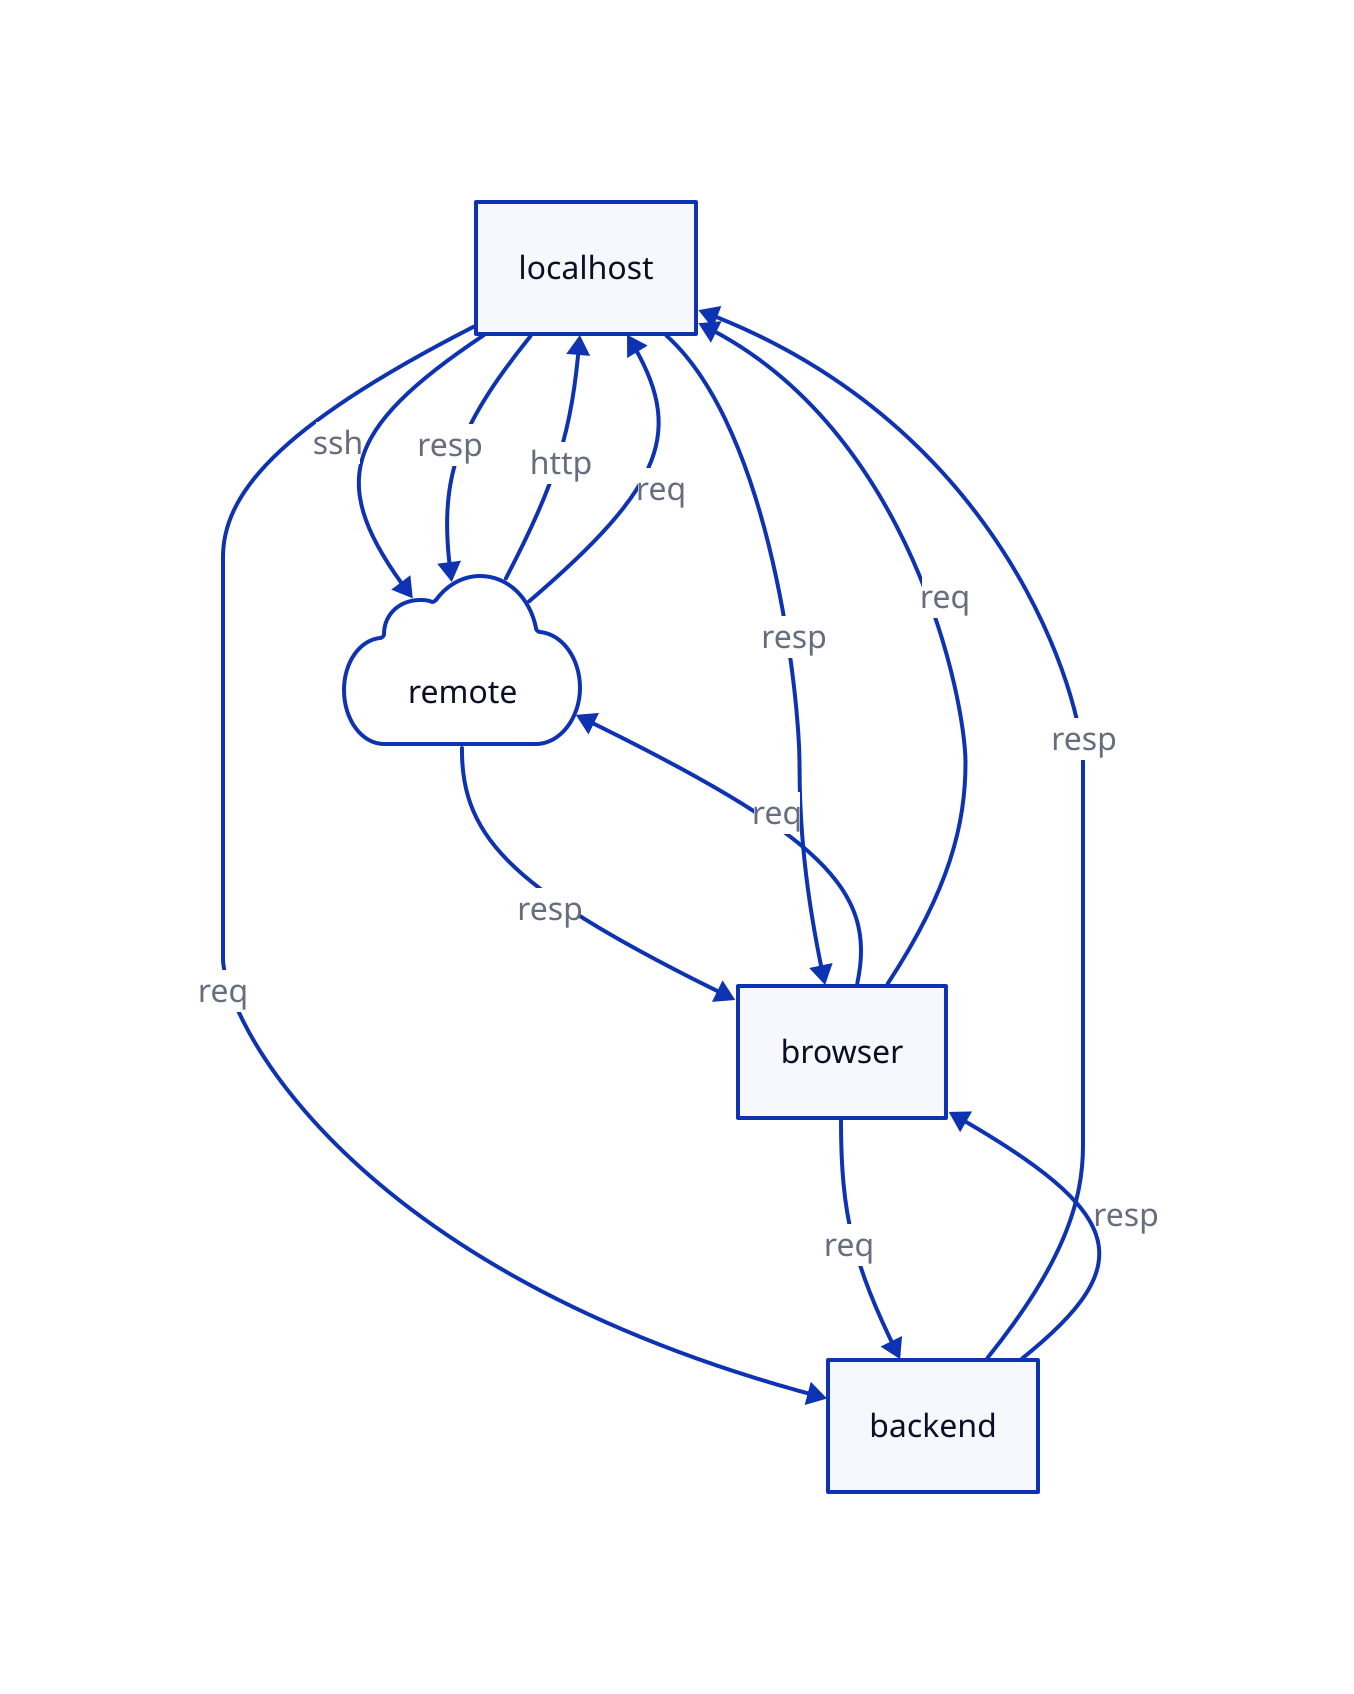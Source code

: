 localhost->remote:ssh
remote->localhost:http

remote->localhost:req
localhost->remote:resp

localhost->backend:req
backend->localhost:resp

browser->remote:req
browser<-remote:resp

browser->localhost:req
browser<-localhost:resp

browser->backend:req
browser<-backend:resp


remote.shape:cloud
